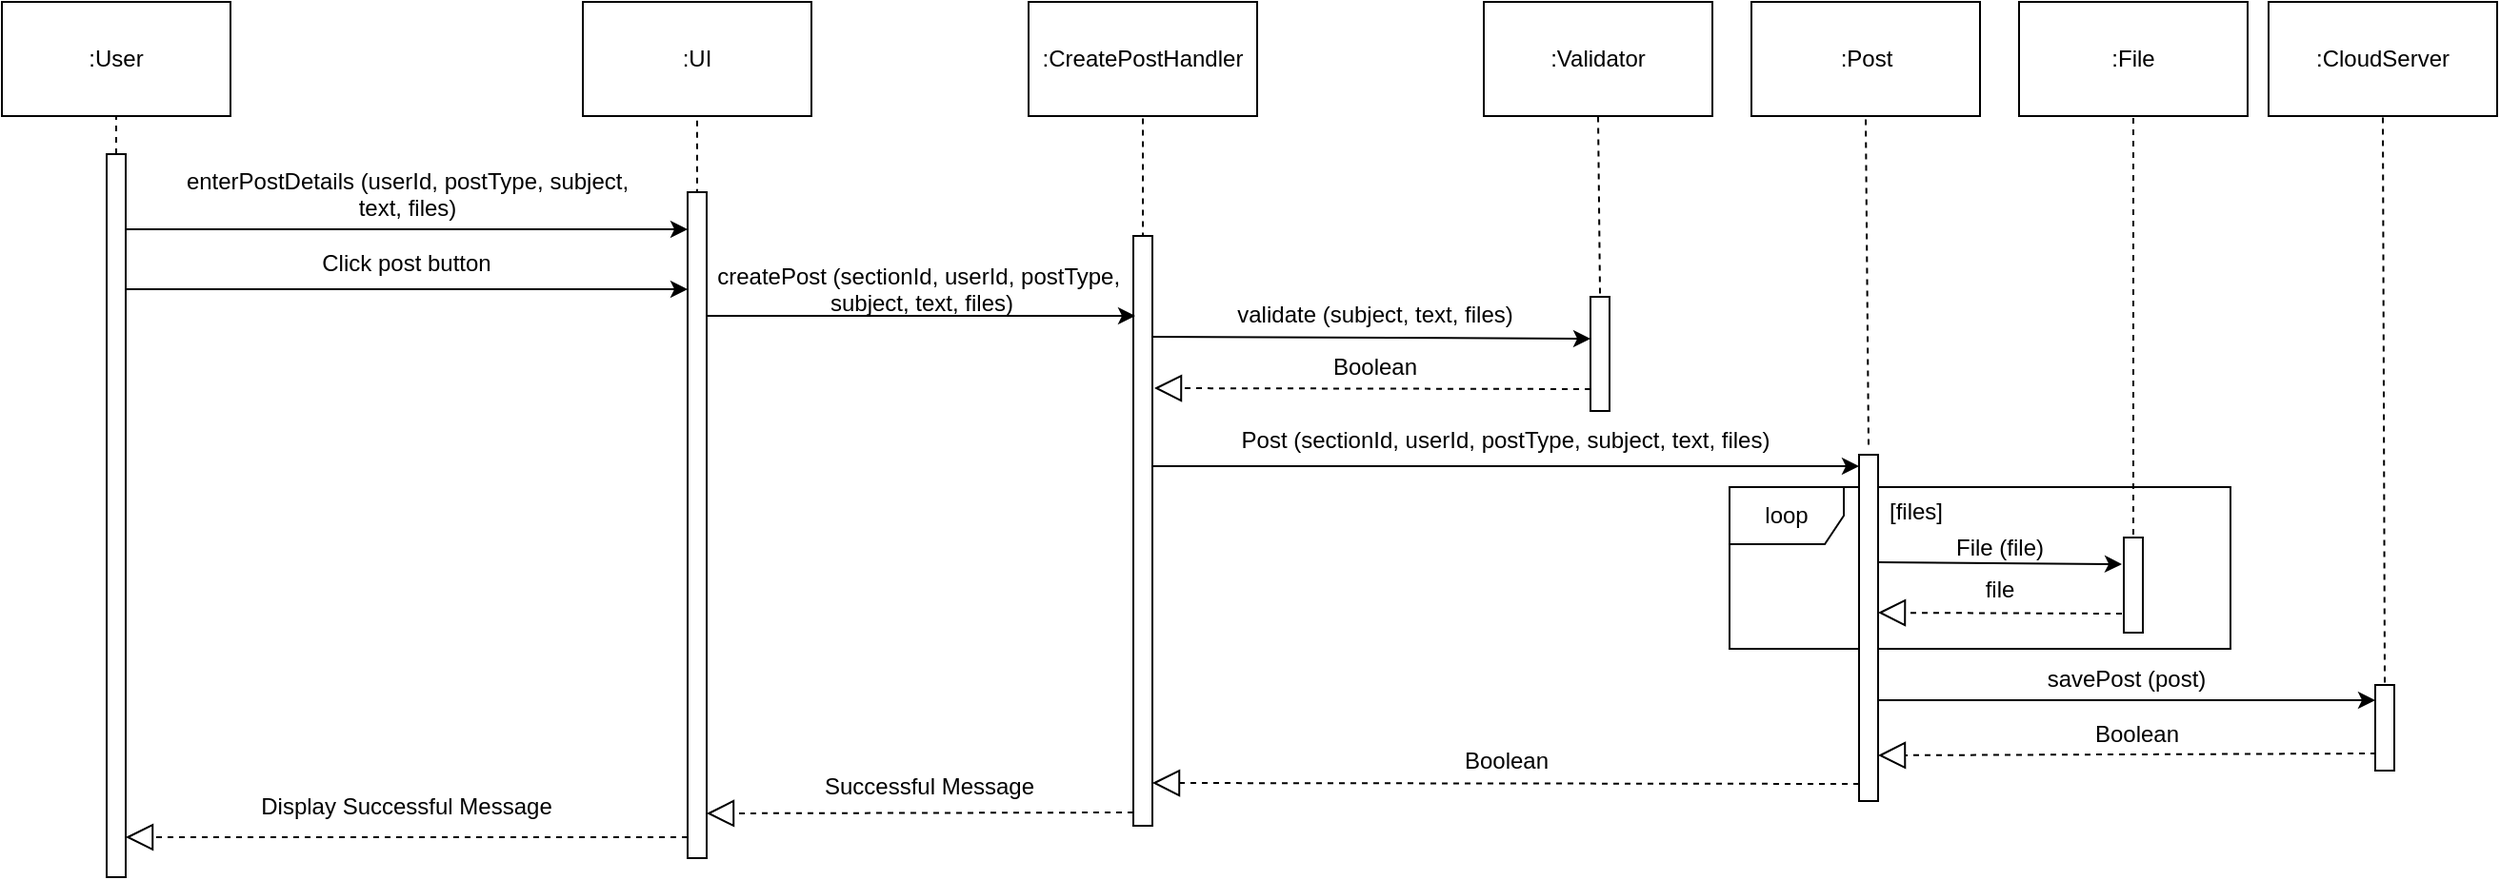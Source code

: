 <mxfile version="10.6.9" type="google"><diagram id="3G7lK80is6LDJ76kelSh" name="Page-1"><mxGraphModel dx="840" dy="452" grid="1" gridSize="10" guides="1" tooltips="1" connect="1" arrows="1" fold="1" page="1" pageScale="1" pageWidth="850" pageHeight="1100" math="0" shadow="0"><root><mxCell id="0"/><mxCell id="1" parent="0"/><mxCell id="Gw_mhOIZ7tmX18XiXZVc-1" value="loop" style="shape=umlFrame;whiteSpace=wrap;html=1;" parent="1" vertex="1"><mxGeometry x="1107" y="365" width="263" height="85" as="geometry"/></mxCell><mxCell id="VmwQnGGQt8ZRE-ZpDAMN-1" value="" style="endArrow=none;dashed=1;html=1;entryX=0.5;entryY=1;entryDx=0;entryDy=0;" parent="1" target="VmwQnGGQt8ZRE-ZpDAMN-2" edge="1"><mxGeometry width="50" height="50" relative="1" as="geometry"><mxPoint x="260" y="190.0" as="sourcePoint"/><mxPoint x="259.5" y="160" as="targetPoint"/></mxGeometry></mxCell><mxCell id="VmwQnGGQt8ZRE-ZpDAMN-2" value=":User" style="rounded=0;whiteSpace=wrap;html=1;" parent="1" vertex="1"><mxGeometry x="200" y="110" width="120" height="60" as="geometry"/></mxCell><mxCell id="VmwQnGGQt8ZRE-ZpDAMN-3" value="" style="html=1;points=[];perimeter=orthogonalPerimeter;" parent="1" vertex="1"><mxGeometry x="255" y="190" width="10" height="380" as="geometry"/></mxCell><mxCell id="VmwQnGGQt8ZRE-ZpDAMN-4" value=":UI&lt;br&gt;" style="rounded=0;whiteSpace=wrap;html=1;" parent="1" vertex="1"><mxGeometry x="505" y="110" width="120" height="60" as="geometry"/></mxCell><mxCell id="VmwQnGGQt8ZRE-ZpDAMN-5" value="Display Successful Message&#10;" style="text;align=center;fontStyle=0;verticalAlign=middle;spacingLeft=3;spacingRight=3;strokeColor=none;rotatable=0;points=[[0,0.5],[1,0.5]];portConstraint=eastwest;fontSize=12;" parent="1" vertex="1"><mxGeometry x="372.5" y="534" width="80" height="10" as="geometry"/></mxCell><mxCell id="VmwQnGGQt8ZRE-ZpDAMN-6" value="" style="endArrow=none;dashed=1;html=1;entryX=0.5;entryY=1;entryDx=0;entryDy=0;exitX=0.5;exitY=0.004;exitDx=0;exitDy=0;exitPerimeter=0;" parent="1" source="VmwQnGGQt8ZRE-ZpDAMN-7" target="VmwQnGGQt8ZRE-ZpDAMN-4" edge="1"><mxGeometry width="50" height="50" relative="1" as="geometry"><mxPoint x="565" y="200" as="sourcePoint"/><mxPoint x="565" y="200" as="targetPoint"/></mxGeometry></mxCell><mxCell id="VmwQnGGQt8ZRE-ZpDAMN-7" value="" style="html=1;points=[];perimeter=orthogonalPerimeter;" parent="1" vertex="1"><mxGeometry x="560" y="210" width="10" height="350" as="geometry"/></mxCell><mxCell id="VmwQnGGQt8ZRE-ZpDAMN-8" value="" style="endArrow=block;dashed=1;endFill=0;endSize=12;html=1;" parent="1" edge="1"><mxGeometry width="160" relative="1" as="geometry"><mxPoint x="560" y="549" as="sourcePoint"/><mxPoint x="265" y="549" as="targetPoint"/></mxGeometry></mxCell><mxCell id="VmwQnGGQt8ZRE-ZpDAMN-9" value=":&lt;span&gt;CreatePostHandler&lt;/span&gt;&lt;br&gt;" style="rounded=0;whiteSpace=wrap;html=1;" parent="1" vertex="1"><mxGeometry x="739" y="110" width="120" height="60" as="geometry"/></mxCell><mxCell id="VmwQnGGQt8ZRE-ZpDAMN-10" value="" style="endArrow=none;dashed=1;html=1;entryX=0.5;entryY=1;entryDx=0;entryDy=0;exitX=0.5;exitY=0.004;exitDx=0;exitDy=0;exitPerimeter=0;" parent="1" source="VmwQnGGQt8ZRE-ZpDAMN-11" target="VmwQnGGQt8ZRE-ZpDAMN-9" edge="1"><mxGeometry width="50" height="50" relative="1" as="geometry"><mxPoint x="799" y="203" as="sourcePoint"/><mxPoint x="799" y="203" as="targetPoint"/></mxGeometry></mxCell><mxCell id="VmwQnGGQt8ZRE-ZpDAMN-11" value="" style="html=1;points=[];perimeter=orthogonalPerimeter;" parent="1" vertex="1"><mxGeometry x="794" y="233" width="10" height="310" as="geometry"/></mxCell><mxCell id="VmwQnGGQt8ZRE-ZpDAMN-12" value="" style="endArrow=classic;html=1;fontSize=12;" parent="1" edge="1"><mxGeometry width="50" height="50" relative="1" as="geometry"><mxPoint x="570" y="275" as="sourcePoint"/><mxPoint x="795" y="275" as="targetPoint"/></mxGeometry></mxCell><mxCell id="VmwQnGGQt8ZRE-ZpDAMN-13" value="createPost (sectionId, userId, postType, &#10;subject, text, files)" style="text;align=center;fontStyle=0;verticalAlign=middle;spacingLeft=3;spacingRight=3;strokeColor=none;rotatable=0;points=[[0,0.5],[1,0.5]];portConstraint=eastwest;fontSize=12;" parent="1" vertex="1"><mxGeometry x="643" y="260" width="80" as="geometry"/></mxCell><mxCell id="VmwQnGGQt8ZRE-ZpDAMN-14" value=":Validator&lt;br&gt;" style="rounded=0;whiteSpace=wrap;html=1;" parent="1" vertex="1"><mxGeometry x="978" y="110" width="120" height="60" as="geometry"/></mxCell><mxCell id="VmwQnGGQt8ZRE-ZpDAMN-15" value="" style="endArrow=none;dashed=1;html=1;entryX=0.5;entryY=1;entryDx=0;entryDy=0;exitX=0.5;exitY=-0.029;exitDx=0;exitDy=0;exitPerimeter=0;" parent="1" source="VmwQnGGQt8ZRE-ZpDAMN-16" target="VmwQnGGQt8ZRE-ZpDAMN-14" edge="1"><mxGeometry width="50" height="50" relative="1" as="geometry"><mxPoint x="1038" y="230" as="sourcePoint"/><mxPoint x="1038" y="200" as="targetPoint"/></mxGeometry></mxCell><mxCell id="VmwQnGGQt8ZRE-ZpDAMN-16" value="" style="html=1;points=[];perimeter=orthogonalPerimeter;" parent="1" vertex="1"><mxGeometry x="1034" y="265" width="10" height="60" as="geometry"/></mxCell><mxCell id="VmwQnGGQt8ZRE-ZpDAMN-21" value="Successful Message&#10;" style="text;align=center;fontStyle=0;verticalAlign=middle;spacingLeft=3;spacingRight=3;strokeColor=none;rotatable=0;points=[[0,0.5],[1,0.5]];portConstraint=eastwest;fontSize=12;" parent="1" vertex="1"><mxGeometry x="647" y="523.5" width="80" height="10" as="geometry"/></mxCell><mxCell id="VmwQnGGQt8ZRE-ZpDAMN-22" value="" style="endArrow=block;dashed=1;endFill=0;endSize=12;html=1;" parent="1" edge="1"><mxGeometry width="160" relative="1" as="geometry"><mxPoint x="794" y="536" as="sourcePoint"/><mxPoint x="570" y="536.5" as="targetPoint"/></mxGeometry></mxCell><mxCell id="VmwQnGGQt8ZRE-ZpDAMN-23" value="" style="endArrow=classic;html=1;fontSize=12;exitX=1.1;exitY=0.12;exitDx=0;exitDy=0;exitPerimeter=0;" parent="1" edge="1"><mxGeometry width="50" height="50" relative="1" as="geometry"><mxPoint x="804" y="286" as="sourcePoint"/><mxPoint x="1034" y="287" as="targetPoint"/></mxGeometry></mxCell><mxCell id="VmwQnGGQt8ZRE-ZpDAMN-24" value="validate (subject, text, files)" style="text;align=center;fontStyle=0;verticalAlign=middle;spacingLeft=3;spacingRight=3;strokeColor=none;rotatable=0;points=[[0,0.5],[1,0.5]];portConstraint=eastwest;fontSize=12;" parent="1" vertex="1"><mxGeometry x="881" y="273" width="80" as="geometry"/></mxCell><mxCell id="VmwQnGGQt8ZRE-ZpDAMN-25" value="" style="endArrow=block;dashed=1;endFill=0;endSize=12;html=1;" parent="1" edge="1"><mxGeometry width="160" relative="1" as="geometry"><mxPoint x="1034" y="313.5" as="sourcePoint"/><mxPoint x="805.0" y="313" as="targetPoint"/></mxGeometry></mxCell><mxCell id="VmwQnGGQt8ZRE-ZpDAMN-26" value="Boolean" style="text;html=1;strokeColor=none;fillColor=none;align=center;verticalAlign=middle;whiteSpace=wrap;rounded=0;" parent="1" vertex="1"><mxGeometry x="901" y="291.5" width="40" height="20" as="geometry"/></mxCell><mxCell id="VmwQnGGQt8ZRE-ZpDAMN-27" value="" style="endArrow=classic;html=1;fontSize=12;" parent="1" edge="1"><mxGeometry width="50" height="50" relative="1" as="geometry"><mxPoint x="265" y="229.5" as="sourcePoint"/><mxPoint x="560" y="229.5" as="targetPoint"/></mxGeometry></mxCell><mxCell id="VmwQnGGQt8ZRE-ZpDAMN-28" value="enterPostDetails (userId, postType, subject,&#10;text, files)" style="text;align=center;fontStyle=0;verticalAlign=middle;spacingLeft=3;spacingRight=3;strokeColor=none;rotatable=0;points=[[0,0.5],[1,0.5]];portConstraint=eastwest;fontSize=12;" parent="1" vertex="1"><mxGeometry x="373" y="210" width="80" as="geometry"/></mxCell><mxCell id="VmwQnGGQt8ZRE-ZpDAMN-29" value="" style="endArrow=classic;html=1;fontSize=12;" parent="1" edge="1"><mxGeometry width="50" height="50" relative="1" as="geometry"><mxPoint x="265" y="261" as="sourcePoint"/><mxPoint x="560" y="261" as="targetPoint"/></mxGeometry></mxCell><mxCell id="VmwQnGGQt8ZRE-ZpDAMN-30" value="Click post button" style="text;align=center;fontStyle=0;verticalAlign=middle;spacingLeft=3;spacingRight=3;strokeColor=none;rotatable=0;points=[[0,0.5],[1,0.5]];portConstraint=eastwest;fontSize=12;" parent="1" vertex="1"><mxGeometry x="372.5" y="246" width="80" as="geometry"/></mxCell><mxCell id="VmwQnGGQt8ZRE-ZpDAMN-31" value=":CloudServer&lt;br&gt;" style="rounded=0;whiteSpace=wrap;html=1;" parent="1" vertex="1"><mxGeometry x="1390" y="110" width="120" height="60" as="geometry"/></mxCell><mxCell id="VmwQnGGQt8ZRE-ZpDAMN-32" value="" style="endArrow=none;dashed=1;html=1;entryX=0.5;entryY=1;entryDx=0;entryDy=0;exitX=0.5;exitY=-0.029;exitDx=0;exitDy=0;exitPerimeter=0;" parent="1" source="VmwQnGGQt8ZRE-ZpDAMN-33" target="VmwQnGGQt8ZRE-ZpDAMN-31" edge="1"><mxGeometry width="50" height="50" relative="1" as="geometry"><mxPoint x="1500" y="231" as="sourcePoint"/><mxPoint x="1500" y="201" as="targetPoint"/></mxGeometry></mxCell><mxCell id="VmwQnGGQt8ZRE-ZpDAMN-33" value="" style="html=1;points=[];perimeter=orthogonalPerimeter;" parent="1" vertex="1"><mxGeometry x="1446" y="469" width="10" height="45" as="geometry"/></mxCell><mxCell id="VmwQnGGQt8ZRE-ZpDAMN-45" value=":Post&lt;br&gt;" style="rounded=0;whiteSpace=wrap;html=1;" parent="1" vertex="1"><mxGeometry x="1118.5" y="110" width="120" height="60" as="geometry"/></mxCell><mxCell id="VmwQnGGQt8ZRE-ZpDAMN-46" value="" style="endArrow=none;dashed=1;html=1;entryX=0.5;entryY=1;entryDx=0;entryDy=0;exitX=0.5;exitY=-0.029;exitDx=0;exitDy=0;exitPerimeter=0;" parent="1" source="VmwQnGGQt8ZRE-ZpDAMN-47" target="VmwQnGGQt8ZRE-ZpDAMN-45" edge="1"><mxGeometry width="50" height="50" relative="1" as="geometry"><mxPoint x="1210" y="232" as="sourcePoint"/><mxPoint x="1210" y="202" as="targetPoint"/></mxGeometry></mxCell><mxCell id="VmwQnGGQt8ZRE-ZpDAMN-49" value="" style="endArrow=classic;html=1;fontSize=12;" parent="1" edge="1"><mxGeometry width="50" height="50" relative="1" as="geometry"><mxPoint x="804" y="354" as="sourcePoint"/><mxPoint x="1175" y="354" as="targetPoint"/></mxGeometry></mxCell><mxCell id="VmwQnGGQt8ZRE-ZpDAMN-50" value="Post (sectionId, userId, postType, subject, text, files)" style="text;align=center;fontStyle=0;verticalAlign=middle;spacingLeft=3;spacingRight=3;strokeColor=none;rotatable=0;points=[[0,0.5],[1,0.5]];portConstraint=eastwest;fontSize=12;" parent="1" vertex="1"><mxGeometry x="949.5" y="339" width="80" as="geometry"/></mxCell><mxCell id="VmwQnGGQt8ZRE-ZpDAMN-57" value="" style="endArrow=block;dashed=1;endFill=0;endSize=12;html=1;" parent="1" edge="1"><mxGeometry width="160" relative="1" as="geometry"><mxPoint x="1175" y="521" as="sourcePoint"/><mxPoint x="804" y="520.5" as="targetPoint"/></mxGeometry></mxCell><mxCell id="VmwQnGGQt8ZRE-ZpDAMN-58" value="Boolean" style="text;html=1;strokeColor=none;fillColor=none;align=center;verticalAlign=middle;whiteSpace=wrap;rounded=0;" parent="1" vertex="1"><mxGeometry x="959.5" y="498.5" width="60" height="20" as="geometry"/></mxCell><mxCell id="VmwQnGGQt8ZRE-ZpDAMN-47" value="" style="html=1;points=[];perimeter=orthogonalPerimeter;" parent="1" vertex="1"><mxGeometry x="1175" y="348" width="10" height="182" as="geometry"/></mxCell><mxCell id="Gw_mhOIZ7tmX18XiXZVc-2" value=":File&lt;br&gt;" style="rounded=0;whiteSpace=wrap;html=1;" parent="1" vertex="1"><mxGeometry x="1259" y="110" width="120" height="60" as="geometry"/></mxCell><mxCell id="Gw_mhOIZ7tmX18XiXZVc-3" value="" style="endArrow=none;dashed=1;html=1;entryX=0.5;entryY=1;entryDx=0;entryDy=0;exitX=0.5;exitY=-0.029;exitDx=0;exitDy=0;exitPerimeter=0;" parent="1" source="Gw_mhOIZ7tmX18XiXZVc-4" target="Gw_mhOIZ7tmX18XiXZVc-2" edge="1"><mxGeometry width="50" height="50" relative="1" as="geometry"><mxPoint x="1400" y="231" as="sourcePoint"/><mxPoint x="1400" y="201" as="targetPoint"/></mxGeometry></mxCell><mxCell id="Gw_mhOIZ7tmX18XiXZVc-4" value="" style="html=1;points=[];perimeter=orthogonalPerimeter;" parent="1" vertex="1"><mxGeometry x="1314" y="391.5" width="10" height="50" as="geometry"/></mxCell><mxCell id="Gw_mhOIZ7tmX18XiXZVc-5" value="" style="endArrow=classic;html=1;fontSize=12;" parent="1" edge="1"><mxGeometry width="50" height="50" relative="1" as="geometry"><mxPoint x="1185" y="404.5" as="sourcePoint"/><mxPoint x="1313" y="405.5" as="targetPoint"/></mxGeometry></mxCell><mxCell id="Gw_mhOIZ7tmX18XiXZVc-6" value="File (file)" style="text;align=center;fontStyle=0;verticalAlign=middle;spacingLeft=3;spacingRight=3;strokeColor=none;rotatable=0;points=[[0,0.5],[1,0.5]];portConstraint=eastwest;fontSize=12;" parent="1" vertex="1"><mxGeometry x="1209" y="395.5" width="80" as="geometry"/></mxCell><mxCell id="Gw_mhOIZ7tmX18XiXZVc-7" value="" style="endArrow=block;dashed=1;endFill=0;endSize=12;html=1;" parent="1" edge="1"><mxGeometry width="160" relative="1" as="geometry"><mxPoint x="1313" y="431.5" as="sourcePoint"/><mxPoint x="1185" y="431" as="targetPoint"/></mxGeometry></mxCell><mxCell id="Gw_mhOIZ7tmX18XiXZVc-8" value="file" style="text;html=1;strokeColor=none;fillColor=none;align=center;verticalAlign=middle;whiteSpace=wrap;rounded=0;" parent="1" vertex="1"><mxGeometry x="1220" y="409" width="58" height="20" as="geometry"/></mxCell><mxCell id="Gw_mhOIZ7tmX18XiXZVc-9" value="[files]" style="text;align=center;fontStyle=0;verticalAlign=middle;spacingLeft=3;spacingRight=3;strokeColor=none;rotatable=0;points=[[0,0.5],[1,0.5]];portConstraint=eastwest;fontSize=12;" parent="1" vertex="1"><mxGeometry x="1165" y="376.5" width="80" as="geometry"/></mxCell><mxCell id="rfgEsLIVAEiH_xEllqZI-1" value="savePost (post)" style="text;align=center;fontStyle=0;verticalAlign=middle;spacingLeft=3;spacingRight=3;strokeColor=none;rotatable=0;points=[[0,0.5],[1,0.5]];portConstraint=eastwest;fontSize=12;" vertex="1" parent="1"><mxGeometry x="1275.5" y="461" width="80" height="8" as="geometry"/></mxCell><mxCell id="rfgEsLIVAEiH_xEllqZI-2" value="" style="endArrow=block;dashed=1;endFill=0;endSize=12;html=1;" edge="1" parent="1"><mxGeometry width="160" relative="1" as="geometry"><mxPoint x="1446.5" y="505" as="sourcePoint"/><mxPoint x="1185" y="506" as="targetPoint"/></mxGeometry></mxCell><mxCell id="rfgEsLIVAEiH_xEllqZI-3" value="Boolean" style="text;html=1;strokeColor=none;fillColor=none;align=center;verticalAlign=middle;whiteSpace=wrap;rounded=0;" vertex="1" parent="1"><mxGeometry x="1300.5" y="484.5" width="40" height="20" as="geometry"/></mxCell><mxCell id="rfgEsLIVAEiH_xEllqZI-4" value="" style="endArrow=classic;html=1;fontSize=12;entryX=0;entryY=0.178;entryDx=0;entryDy=0;entryPerimeter=0;exitX=1;exitY=0.709;exitDx=0;exitDy=0;exitPerimeter=0;" edge="1" parent="1" source="VmwQnGGQt8ZRE-ZpDAMN-47" target="VmwQnGGQt8ZRE-ZpDAMN-33"><mxGeometry width="50" height="50" relative="1" as="geometry"><mxPoint x="1210" y="477" as="sourcePoint"/><mxPoint x="1441.5" y="477" as="targetPoint"/></mxGeometry></mxCell></root></mxGraphModel></diagram></mxfile>